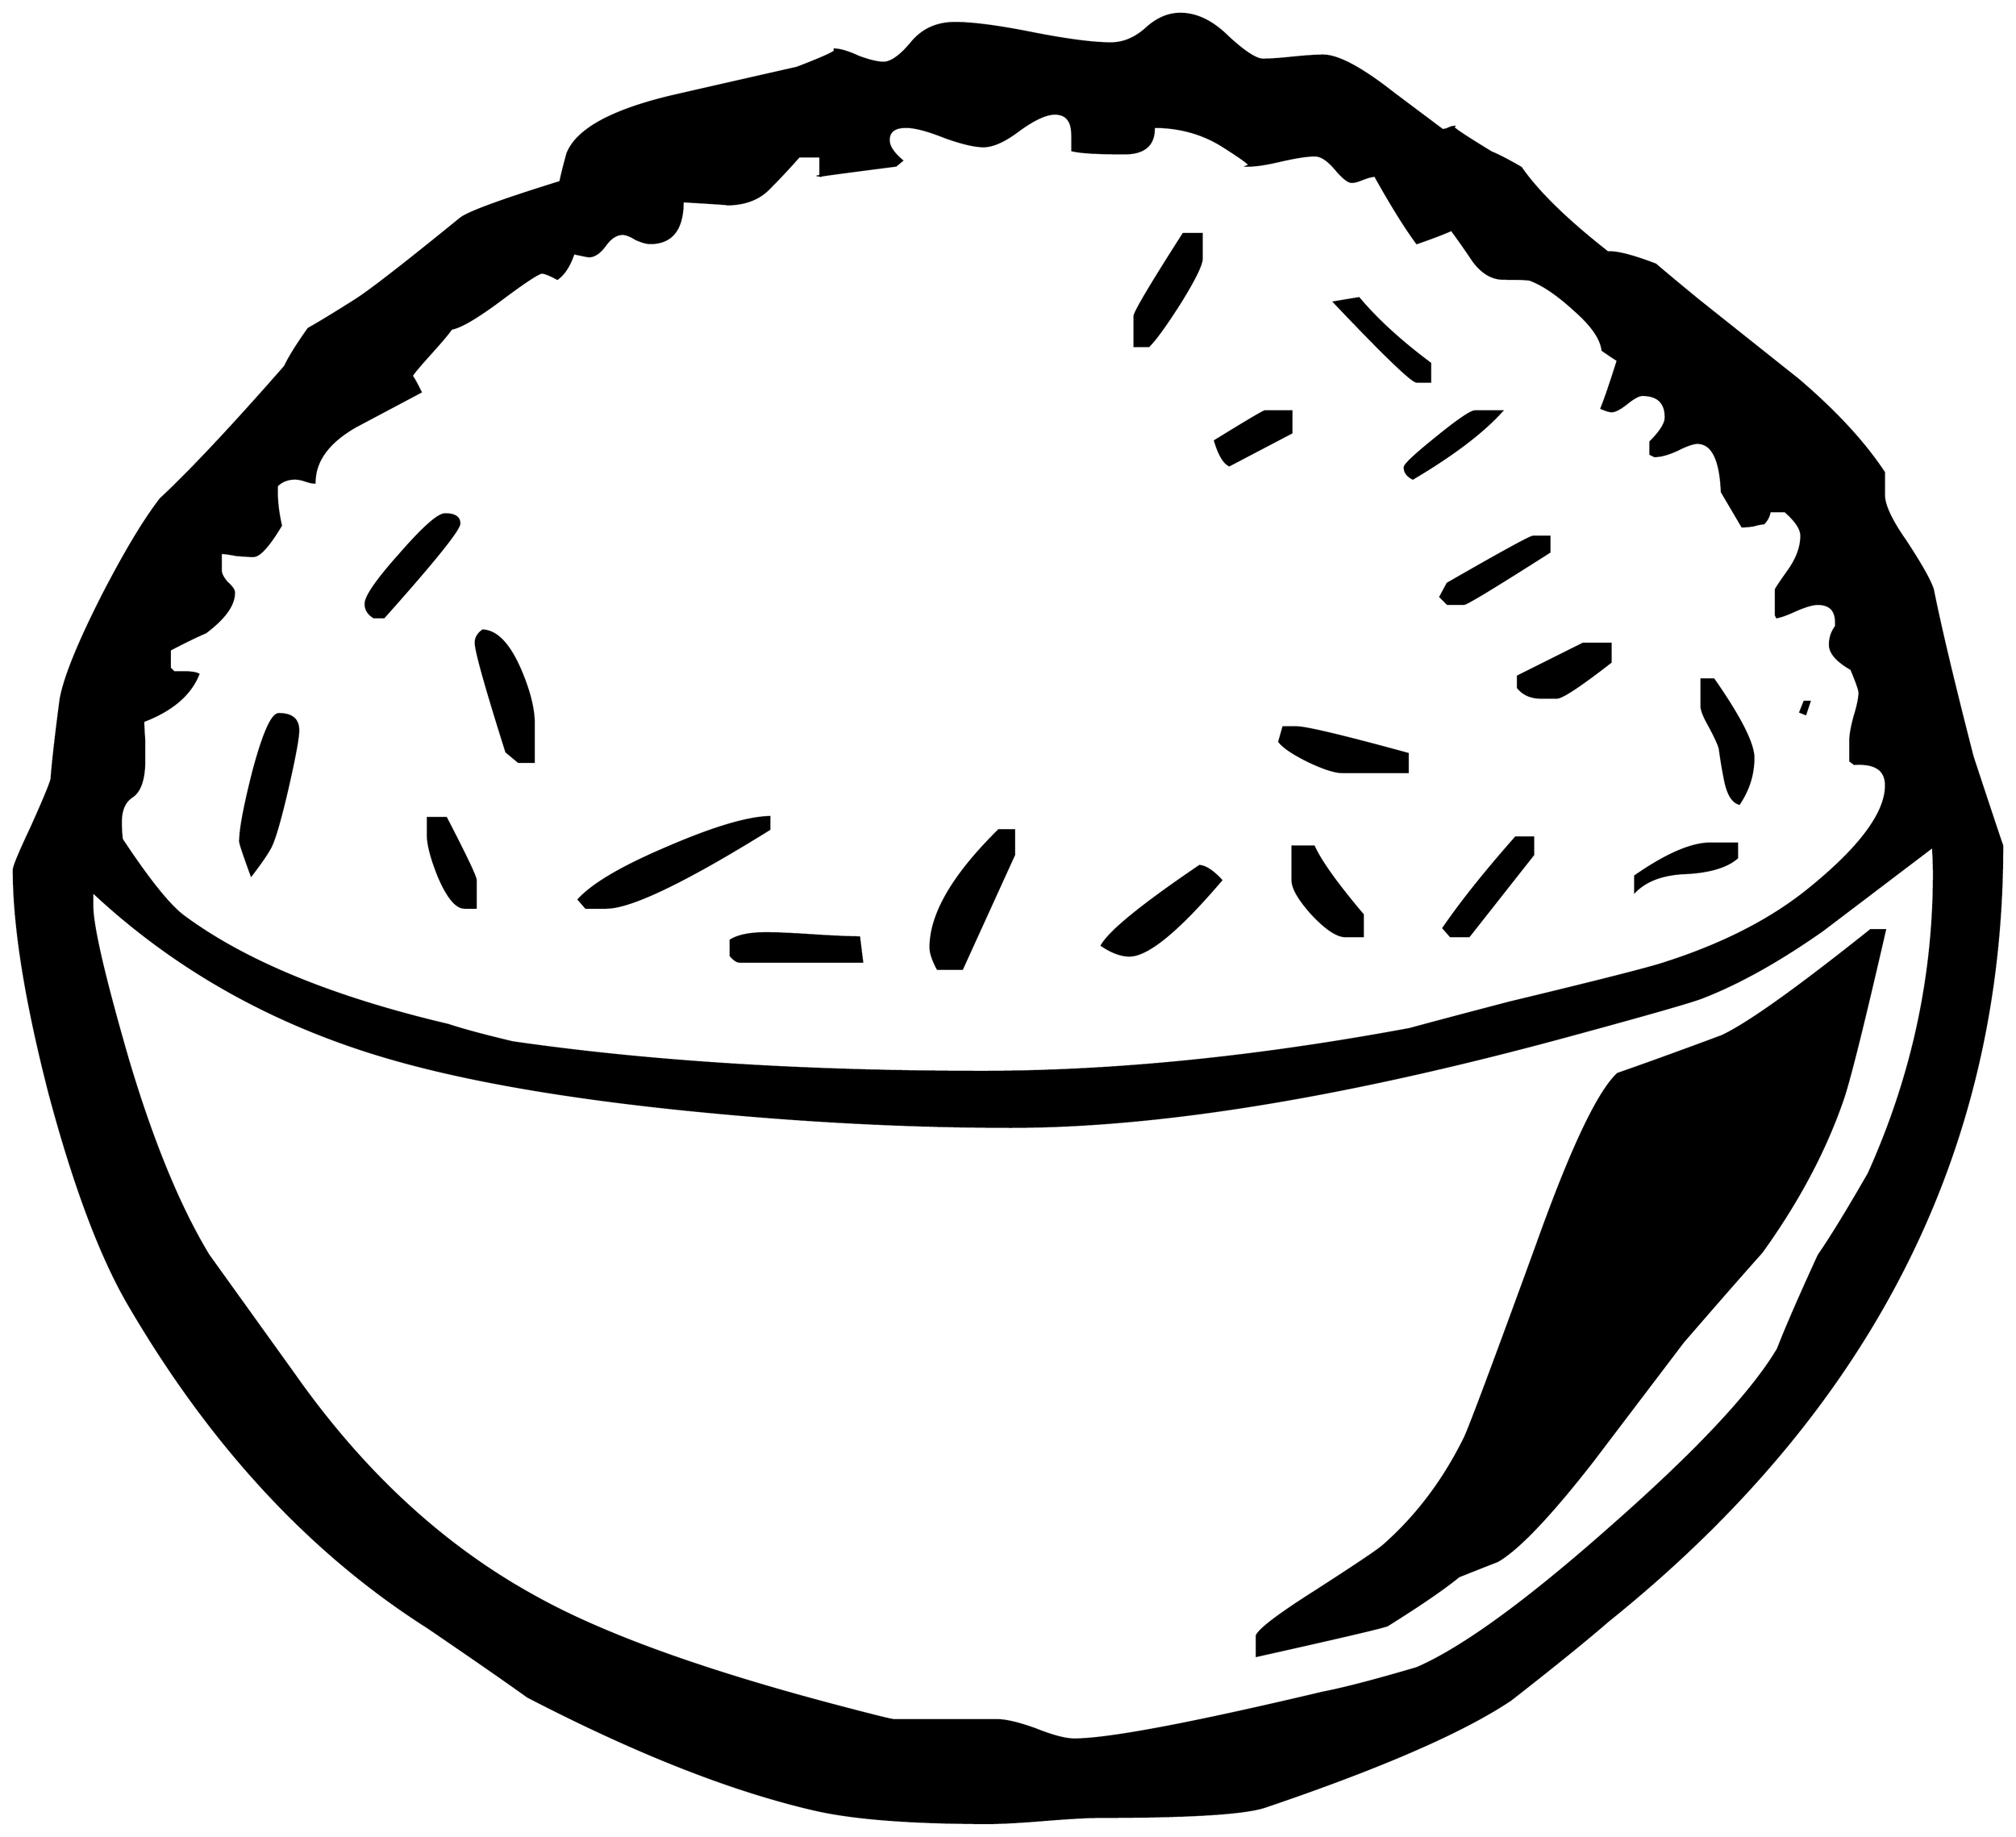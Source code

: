 


\begin{tikzpicture}[y=0.80pt, x=0.80pt, yscale=-1.0, xscale=1.0, inner sep=0pt, outer sep=0pt]
\begin{scope}[shift={(100.0,1639.0)},nonzero rule]
  \path[draw=.,fill=.,line width=1.600pt] (2032.0,-587.0) ..
    controls (2032.0,-287.0) and (1903.0,-33.333) ..
    (1645.0,174.0) .. controls (1624.333,192.0) and (1592.667,217.667)
    .. (1550.0,251.0) .. controls (1503.333,282.333) and
    (1423.0,317.333) .. (1309.0,356.0) .. controls (1289.0,362.667)
    and (1235.333,366.0) .. (1148.0,366.0) .. controls
    (1136.0,366.0) and (1117.667,367.0) .. (1093.0,369.0) ..
    controls (1068.333,371.0) and (1050.0,372.0) .. (1038.0,372.0)
    .. controls (962.667,372.0) and (906.0,367.667) .. (868.0,359.0)
    .. controls (786.667,340.333) and (692.667,303.333) .. (586.0,248.0)
    .. controls (564.667,232.667) and (532.0,210.0) .. (488.0,180.0)
    .. controls (372.667,106.667) and (274.667,0.667) .. (194.0,-138.0)
    .. controls (166.667,-185.333) and (141.0,-254.0) ..
    (117.0,-344.0) .. controls (93.667,-434.667) and (82.0,-507.667)
    .. (82.0,-563.0) .. controls (82.0,-566.333) and (87.667,-580.0)
    .. (99.0,-604.0) .. controls (111.0,-630.667) and
    (117.667,-646.667) .. (119.0,-652.0) .. controls (120.333,-669.333)
    and (123.333,-695.667) .. (128.0,-731.0) .. controls
    (132.0,-752.333) and (145.667,-786.0) .. (169.0,-832.0) ..
    controls (191.0,-874.667) and (210.0,-906.333) .. (226.0,-927.0)
    .. controls (255.333,-954.333) and (296.0,-997.667) ..
    (348.0,-1057.0) .. controls (352.0,-1065.667) and
    (359.667,-1078.0) .. (371.0,-1094.0) .. controls
    (381.667,-1100.0) and (397.0,-1109.333) .. (417.0,-1122.0) ..
    controls (431.667,-1131.333) and (466.0,-1158.0) ..
    (520.0,-1202.0) .. controls (527.333,-1208.0) and
    (560.0,-1220.0) .. (618.0,-1238.0) .. controls
    (619.333,-1244.667) and (621.667,-1254.0) .. (625.0,-1266.0) ..
    controls (634.333,-1289.333) and (668.333,-1308.0) ..
    (727.0,-1322.0) .. controls (767.667,-1331.333) and
    (808.667,-1340.667) .. (850.0,-1350.0) .. controls
    (881.333,-1362.0) and (893.333,-1368.0) .. (886.0,-1368.0) ..
    controls (892.0,-1368.0) and (900.0,-1365.667) ..
    (910.0,-1361.0) .. controls (920.667,-1357.0) and
    (929.0,-1355.0) .. (935.0,-1355.0) .. controls
    (942.333,-1355.0) and (951.333,-1361.333) .. (962.0,-1374.0) ..
    controls (972.667,-1387.333) and (987.0,-1394.0) ..
    (1005.0,-1394.0) .. controls (1022.333,-1394.0) and
    (1047.667,-1390.667) .. (1081.0,-1384.0) .. controls
    (1115.0,-1377.333) and (1140.667,-1374.0) .. (1158.0,-1374.0) ..
    controls (1170.0,-1374.0) and (1181.333,-1378.667) ..
    (1192.0,-1388.0) .. controls (1202.667,-1398.0) and
    (1214.0,-1403.0) .. (1226.0,-1403.0) .. controls
    (1242.0,-1403.0) and (1257.667,-1395.333) .. (1273.0,-1380.0) ..
    controls (1289.0,-1365.333) and (1300.333,-1358.0) ..
    (1307.0,-1358.0) .. controls (1313.667,-1358.0) and
    (1323.333,-1358.667) .. (1336.0,-1360.0) .. controls
    (1349.333,-1361.333) and (1359.333,-1362.0) .. (1366.0,-1362.0) ..
    controls (1380.667,-1362.0) and (1403.667,-1349.667) ..
    (1435.0,-1325.0) .. controls (1467.0,-1301.0) and
    (1483.0,-1289.0) .. (1483.0,-1289.0) .. controls
    (1484.333,-1289.0) and (1486.0,-1289.333) .. (1488.0,-1290.0) ..
    controls (1490.667,-1291.333) and (1492.667,-1292.0) ..
    (1494.0,-1292.0) .. controls (1491.333,-1292.0) and
    (1503.667,-1283.667) .. (1531.0,-1267.0) .. controls
    (1537.667,-1264.333) and (1547.333,-1259.333) .. (1560.0,-1252.0) ..
    controls (1576.667,-1228.0) and (1605.0,-1200.333) ..
    (1645.0,-1169.0) .. controls (1653.667,-1169.667) and
    (1669.333,-1165.667) .. (1692.0,-1157.0) .. controls
    (1701.333,-1149.0) and (1715.333,-1137.333) .. (1734.0,-1122.0) ..
    controls (1766.667,-1096.0) and (1799.333,-1070.0) ..
    (1832.0,-1044.0) .. controls (1868.667,-1012.667) and
    (1896.667,-982.333) .. (1916.0,-953.0) .. controls
    (1916.0,-953.0) and (1916.0,-945.667) .. (1916.0,-931.0) ..
    controls (1916.0,-921.0) and (1923.0,-906.0) ..
    (1937.0,-886.0) .. controls (1952.333,-862.667) and
    (1961.333,-846.667) .. (1964.0,-838.0) .. controls
    (1971.333,-801.333) and (1984.333,-746.667) .. (2003.0,-674.0) ..
    controls (2022.333,-615.333) and (2032.0,-586.333) ..
    (2032.0,-587.0) -- cycle(1918.0,-646.0) .. controls
    (1918.0,-661.333) and (1907.667,-668.333) .. (1887.0,-667.0) --
    (1883.0,-670.0) -- (1883.0,-690.0) .. controls
    (1883.0,-695.333) and (1884.333,-703.0) .. (1887.0,-713.0) ..
    controls (1890.333,-723.667) and (1892.0,-731.667) ..
    (1892.0,-737.0) .. controls (1892.0,-739.667) and
    (1889.333,-747.333) .. (1884.0,-760.0) .. controls
    (1870.0,-768.0) and (1863.0,-776.0) .. (1863.0,-784.0) ..
    controls (1863.0,-790.667) and (1865.0,-796.667) ..
    (1869.0,-802.0) -- (1869.0,-806.0) .. controls
    (1869.0,-818.0) and (1863.0,-824.0) .. (1851.0,-824.0) ..
    controls (1846.333,-824.0) and (1839.333,-822.0) ..
    (1830.0,-818.0) .. controls (1821.333,-814.0) and
    (1815.0,-811.667) .. (1811.0,-811.0) -- (1810.0,-813.0) --
    (1810.0,-838.0) .. controls (1810.0,-838.667) and
    (1814.0,-844.667) .. (1822.0,-856.0) .. controls
    (1830.667,-868.0) and (1835.0,-879.667) .. (1835.0,-891.0) ..
    controls (1835.0,-897.667) and (1829.667,-905.667) ..
    (1819.0,-915.0) -- (1804.0,-915.0) .. controls
    (1803.333,-910.333) and (1801.333,-906.333) .. (1798.0,-903.0) ..
    controls (1796.0,-903.0) and (1792.667,-902.333) ..
    (1788.0,-901.0) .. controls (1783.333,-900.333) and
    (1779.667,-900.0) .. (1777.0,-900.0) .. controls
    (1777.0,-900.0) and (1770.333,-911.333) .. (1757.0,-934.0) ..
    controls (1755.667,-966.0) and (1747.667,-982.0) ..
    (1733.0,-982.0) .. controls (1729.0,-982.0) and
    (1722.333,-979.667) .. (1713.0,-975.0) .. controls
    (1704.333,-971.0) and (1697.0,-969.0) .. (1691.0,-969.0) --
    (1687.0,-971.0) -- (1687.0,-983.0) .. controls
    (1697.0,-993.0) and (1702.0,-1001.0) .. (1702.0,-1007.0) ..
    controls (1702.0,-1021.667) and (1694.333,-1029.0) ..
    (1679.0,-1029.0) .. controls (1675.667,-1029.0) and
    (1670.667,-1026.333) .. (1664.0,-1021.0) .. controls
    (1657.333,-1015.667) and (1652.333,-1013.0) .. (1649.0,-1013.0) ..
    controls (1647.0,-1013.0) and (1643.667,-1014.0) ..
    (1639.0,-1016.0) .. controls (1643.0,-1026.0) and
    (1648.333,-1041.667) .. (1655.0,-1063.0) .. controls
    (1651.667,-1065.0) and (1646.667,-1068.333) .. (1640.0,-1073.0) ..
    controls (1638.667,-1084.333) and (1629.667,-1097.333) ..
    (1613.0,-1112.0) .. controls (1596.333,-1127.333) and
    (1581.667,-1137.333) .. (1569.0,-1142.0) .. controls
    (1567.0,-1142.667) and (1558.333,-1143.0) .. (1543.0,-1143.0) ..
    controls (1531.667,-1143.0) and (1521.667,-1149.0) ..
    (1513.0,-1161.0) .. controls (1506.333,-1171.0) and
    (1499.333,-1181.0) .. (1492.0,-1191.0) .. controls
    (1484.667,-1187.667) and (1473.333,-1183.333) .. (1458.0,-1178.0) ..
    controls (1446.667,-1193.333) and (1433.0,-1215.333) ..
    (1417.0,-1244.0) .. controls (1414.333,-1244.0) and
    (1410.333,-1243.0) .. (1405.0,-1241.0) .. controls
    (1400.333,-1239.0) and (1396.667,-1238.0) .. (1394.0,-1238.0) ..
    controls (1390.667,-1238.0) and (1385.333,-1242.333) ..
    (1378.0,-1251.0) .. controls (1370.667,-1259.667) and
    (1364.0,-1264.0) .. (1358.0,-1264.0) .. controls
    (1350.667,-1264.0) and (1339.667,-1262.333) .. (1325.0,-1259.0) ..
    controls (1311.0,-1255.667) and (1300.333,-1254.0) ..
    (1293.0,-1254.0) .. controls (1296.333,-1254.0) and
    (1288.0,-1260.333) .. (1268.0,-1273.0) .. controls
    (1248.0,-1285.667) and (1225.333,-1292.0) .. (1200.0,-1292.0) ..
    controls (1200.667,-1274.667) and (1191.0,-1266.0) ..
    (1171.0,-1266.0) .. controls (1145.0,-1266.0) and
    (1128.0,-1267.0) .. (1120.0,-1269.0) -- (1120.0,-1284.0) ..
    controls (1120.0,-1298.0) and (1114.333,-1305.0) ..
    (1103.0,-1305.0) .. controls (1094.333,-1305.0) and
    (1082.667,-1299.667) .. (1068.0,-1289.0) .. controls
    (1054.0,-1278.333) and (1042.333,-1273.0) .. (1033.0,-1273.0) ..
    controls (1024.333,-1273.0) and (1011.667,-1276.0) ..
    (995.0,-1282.0) .. controls (978.333,-1288.667) and
    (965.667,-1292.0) .. (957.0,-1292.0) .. controls
    (945.667,-1292.0) and (940.0,-1287.667) .. (940.0,-1279.0) ..
    controls (940.0,-1273.0) and (944.333,-1266.333) ..
    (953.0,-1259.0) -- (947.0,-1254.0) .. controls
    (895.0,-1247.333) and (870.333,-1244.0) .. (873.0,-1244.0) --
    (873.0,-1263.0) -- (852.0,-1263.0) .. controls
    (842.0,-1251.667) and (832.0,-1241.0) .. (822.0,-1231.0) ..
    controls (812.0,-1221.0) and (798.333,-1216.0) ..
    (781.0,-1216.0) .. controls (786.333,-1216.0) and
    (772.0,-1217.0) .. (738.0,-1219.0) .. controls
    (738.0,-1191.667) and (727.333,-1178.0) .. (706.0,-1178.0) ..
    controls (702.667,-1178.0) and (698.0,-1179.333) ..
    (692.0,-1182.0) .. controls (686.667,-1185.333) and
    (682.333,-1187.0) .. (679.0,-1187.0) .. controls
    (673.0,-1187.0) and (667.333,-1183.333) .. (662.0,-1176.0) ..
    controls (656.667,-1168.667) and (651.333,-1165.0) ..
    (646.0,-1165.0) .. controls (645.333,-1165.0) and
    (640.333,-1166.0) .. (631.0,-1168.0) .. controls
    (627.0,-1156.0) and (621.667,-1147.667) .. (615.0,-1143.0) ..
    controls (607.667,-1147.0) and (602.667,-1149.0) ..
    (600.0,-1149.0) .. controls (596.667,-1149.0) and
    (583.0,-1140.0) .. (559.0,-1122.0) .. controls
    (535.667,-1104.667) and (519.667,-1095.333) .. (511.0,-1094.0) ..
    controls (509.0,-1090.667) and (502.0,-1082.333) ..
    (490.0,-1069.0) .. controls (478.0,-1055.667) and
    (472.0,-1048.333) .. (472.0,-1047.0) .. controls
    (472.0,-1049.0) and (475.0,-1044.0) .. (481.0,-1032.0) ..
    controls (459.667,-1020.667) and (438.333,-1009.333) ..
    (417.0,-998.0) .. controls (390.333,-982.667) and (377.0,-964.333)
    .. (377.0,-943.0) .. controls (375.0,-943.0) and
    (372.0,-943.667) .. (368.0,-945.0) .. controls (364.0,-946.333)
    and (360.667,-947.0) .. (358.0,-947.0) .. controls
    (350.667,-947.0) and (344.667,-944.667) .. (340.0,-940.0) --
    (340.0,-933.0) .. controls (340.0,-923.667) and (341.333,-913.0)
    .. (344.0,-901.0) .. controls (332.0,-881.0) and
    (323.0,-871.0) .. (317.0,-871.0) .. controls (313.0,-871.0)
    and (307.333,-871.333) .. (300.0,-872.0) .. controls
    (293.333,-873.333) and (288.333,-874.0) .. (285.0,-874.0) --
    (285.0,-857.0) .. controls (285.0,-853.667) and (287.0,-849.667)
    .. (291.0,-845.0) .. controls (295.667,-841.0) and
    (298.0,-837.667) .. (298.0,-835.0) .. controls (298.0,-823.0)
    and (288.667,-810.0) .. (270.0,-796.0) .. controls
    (262.0,-792.667) and (250.333,-787.0) .. (235.0,-779.0) --
    (235.0,-761.0) -- (239.0,-757.0) -- (249.0,-757.0) ..
    controls (255.667,-757.0) and (260.333,-756.333) .. (263.0,-755.0)
    .. controls (255.0,-735.0) and (237.0,-719.667) ..
    (209.0,-709.0) .. controls (209.0,-705.0) and (209.333,-698.667)
    .. (210.0,-690.0) .. controls (210.0,-682.0) and
    (210.0,-675.667) .. (210.0,-671.0) .. controls (210.0,-652.333)
    and (206.0,-640.333) .. (198.0,-635.0) .. controls
    (190.667,-630.333) and (187.0,-622.0) .. (187.0,-610.0) ..
    controls (187.0,-604.0) and (187.333,-598.333) .. (188.0,-593.0)
    .. controls (214.0,-553.667) and (234.0,-528.667) ..
    (248.0,-518.0) .. controls (308.0,-473.333) and (394.667,-437.667)
    .. (508.0,-411.0) .. controls (522.0,-406.333) and
    (543.0,-400.667) .. (571.0,-394.0) .. controls (704.333,-374.667)
    and (858.0,-365.0) .. (1032.0,-365.0) .. controls
    (1160.667,-365.0) and (1300.333,-379.0) .. (1451.0,-407.0) ..
    controls (1473.0,-413.0) and (1505.667,-421.667) ..
    (1549.0,-433.0) .. controls (1637.667,-454.333) and
    (1688.667,-467.333) .. (1702.0,-472.0) .. controls
    (1758.0,-490.0) and (1804.333,-513.667) .. (1841.0,-543.0) ..
    controls (1892.333,-584.333) and (1918.0,-618.667) ..
    (1918.0,-646.0) -- cycle(1965.0,-559.0) .. controls
    (1965.0,-567.667) and (1964.667,-576.667) .. (1964.0,-586.0) ..
    controls (1928.0,-558.667) and (1892.0,-531.333) ..
    (1856.0,-504.0) .. controls (1813.333,-474.0) and
    (1774.0,-452.0) .. (1738.0,-438.0) .. controls
    (1728.0,-434.0) and (1685.0,-421.667) .. (1609.0,-401.0) ..
    controls (1389.0,-341.0) and (1206.0,-311.0) ..
    (1060.0,-311.0) .. controls (957.333,-311.0) and
    (850.333,-316.667) .. (739.0,-328.0) .. controls (609.0,-341.333)
    and (505.667,-360.333) .. (429.0,-385.0) .. controls
    (325.0,-418.333) and (235.0,-470.667) .. (159.0,-542.0) --
    (159.0,-528.0) .. controls (159.0,-508.0) and (170.667,-457.667)
    .. (194.0,-377.0) .. controls (218.0,-296.333) and
    (244.333,-232.333) .. (273.0,-185.0) .. controls (291.667,-159.0)
    and (319.667,-120.0) .. (357.0,-68.0) .. controls (425.0,28.667)
    and (504.333,101.667) .. (595.0,151.0) .. controls (662.333,188.333)
    and (764.0,224.667) .. (900.0,260.0) .. controls (928.0,267.333)
    and (943.0,271.0) .. (945.0,271.0) -- (1046.0,271.0) ..
    controls (1054.667,271.0) and (1067.333,274.0) .. (1084.0,280.0)
    .. controls (1100.667,286.667) and (1113.333,290.0) ..
    (1122.0,290.0) .. controls (1155.333,290.0) and (1236.667,274.667)
    .. (1366.0,244.0) .. controls (1386.667,240.0) and
    (1417.333,232.0) .. (1458.0,220.0) .. controls (1502.667,200.667)
    and (1566.333,154.333) .. (1649.0,81.0) .. controls (1732.333,7.667)
    and (1786.667,-50.333) .. (1812.0,-93.0) .. controls
    (1820.0,-113.667) and (1833.333,-144.333) .. (1852.0,-185.0) ..
    controls (1864.0,-202.333) and (1880.333,-229.0) ..
    (1901.0,-265.0) .. controls (1943.667,-359.667) and
    (1965.0,-457.667) .. (1965.0,-559.0) -- cycle(1843.0,-728.0)
    -- (1839.0,-716.0) -- (1834.0,-718.0) -- (1838.0,-728.0) --
    (1843.0,-728.0) -- cycle(1471.0,-1042.0) -- (1458.0,-1042.0)
    .. controls (1453.333,-1042.0) and (1426.333,-1068.0) ..
    (1377.0,-1120.0) -- (1401.0,-1124.0) .. controls
    (1419.0,-1102.667) and (1442.333,-1081.333) .. (1471.0,-1060.0) --
    (1471.0,-1042.0) -- cycle(1541.0,-1013.0) .. controls
    (1522.333,-992.333) and (1493.333,-970.333) .. (1454.0,-947.0) ..
    controls (1448.667,-949.667) and (1446.0,-953.333) ..
    (1446.0,-958.0) .. controls (1446.0,-960.667) and
    (1456.333,-970.333) .. (1477.0,-987.0) .. controls
    (1498.333,-1004.333) and (1511.0,-1013.0) .. (1515.0,-1013.0) --
    (1541.0,-1013.0) -- cycle(1788.0,-673.0) .. controls
    (1788.0,-657.0) and (1783.333,-642.0) .. (1774.0,-628.0) ..
    controls (1767.333,-630.0) and (1762.667,-638.0) ..
    (1760.0,-652.0) .. controls (1758.0,-662.0) and
    (1756.333,-672.0) .. (1755.0,-682.0) .. controls
    (1754.333,-685.333) and (1751.0,-692.667) .. (1745.0,-704.0) ..
    controls (1739.667,-713.333) and (1737.0,-720.0) ..
    (1737.0,-724.0) -- (1737.0,-750.0) -- (1749.0,-750.0) ..
    controls (1775.0,-712.667) and (1788.0,-687.0) ..
    (1788.0,-673.0) -- cycle(1588.0,-875.0) .. controls
    (1534.667,-841.0) and (1506.667,-824.0) .. (1504.0,-824.0) --
    (1488.0,-824.0) -- (1481.0,-831.0) -- (1488.0,-844.0) ..
    controls (1541.333,-874.667) and (1569.333,-890.0) ..
    (1572.0,-890.0) -- (1588.0,-890.0) -- (1588.0,-875.0) --
    cycle(1648.0,-767.0) .. controls (1618.0,-743.667) and
    (1600.333,-732.0) .. (1595.0,-732.0) -- (1580.0,-732.0) ..
    controls (1570.0,-732.0) and (1562.333,-735.333) ..
    (1557.0,-742.0) -- (1557.0,-753.0) -- (1621.0,-785.0) --
    (1648.0,-785.0) -- (1648.0,-767.0) -- cycle(1247.0,-1163.0)
    .. controls (1247.0,-1157.0) and (1240.0,-1142.667) ..
    (1226.0,-1120.0) .. controls (1212.0,-1098.0) and
    (1201.667,-1083.667) .. (1195.0,-1077.0) -- (1181.0,-1077.0) --
    (1181.0,-1106.0) .. controls (1181.0,-1110.0) and
    (1197.0,-1137.0) .. (1229.0,-1187.0) -- (1247.0,-1187.0) --
    (1247.0,-1163.0) -- cycle(1772.0,-575.0) .. controls
    (1762.0,-566.333) and (1745.667,-561.333) .. (1723.0,-560.0) ..
    controls (1700.333,-559.333) and (1683.333,-553.333) ..
    (1672.0,-542.0) -- (1672.0,-557.0) .. controls
    (1702.667,-578.333) and (1727.333,-589.0) .. (1746.0,-589.0) --
    (1772.0,-589.0) -- (1772.0,-575.0) -- cycle(1335.0,-992.0)
    -- (1274.0,-960.0) .. controls (1268.667,-962.667) and
    (1264.0,-970.667) .. (1260.0,-984.0) .. controls
    (1291.333,-1003.333) and (1307.667,-1013.0) .. (1309.0,-1013.0) --
    (1335.0,-1013.0) -- (1335.0,-992.0) -- cycle(1572.0,-578.0)
    -- (1509.0,-498.0) -- (1491.0,-498.0) -- (1484.0,-506.0) ..
    controls (1501.333,-531.333) and (1525.0,-561.0) ..
    (1555.0,-595.0) -- (1572.0,-595.0) -- (1572.0,-578.0) --
    cycle(1449.0,-659.0) -- (1385.0,-659.0) .. controls
    (1377.667,-659.0) and (1366.333,-662.667) .. (1351.0,-670.0) ..
    controls (1336.333,-677.333) and (1327.0,-683.667) ..
    (1323.0,-689.0) -- (1327.0,-703.0) -- (1340.0,-703.0) ..
    controls (1349.333,-703.0) and (1385.667,-694.333) ..
    (1449.0,-677.0) -- (1449.0,-659.0) -- cycle(1405.0,-498.0)
    -- (1388.0,-498.0) .. controls (1380.0,-498.0) and
    (1369.333,-505.0) .. (1356.0,-519.0) .. controls
    (1342.667,-533.667) and (1336.0,-545.0) .. (1336.0,-553.0) --
    (1336.0,-586.0) -- (1357.0,-586.0) .. controls
    (1363.667,-571.333) and (1379.667,-549.0) .. (1405.0,-519.0) --
    (1405.0,-498.0) -- cycle(1917.0,-504.0) .. controls
    (1896.333,-414.0) and (1882.667,-359.0) .. (1876.0,-339.0) ..
    controls (1858.667,-288.333) and (1832.0,-238.0) ..
    (1796.0,-188.0) .. controls (1778.667,-168.667) and
    (1753.0,-139.333) .. (1719.0,-100.0) .. controls
    (1689.667,-61.333) and (1660.333,-22.667) .. (1631.0,16.0) ..
    controls (1589.0,70.0) and (1557.667,103.0) .. (1537.0,115.0)
    .. controls (1528.333,118.333) and (1515.667,123.333) ..
    (1499.0,130.0) .. controls (1484.333,142.0) and (1461.0,158.0)
    .. (1429.0,178.0) .. controls (1424.333,180.0) and
    (1381.667,190.0) .. (1301.0,208.0) -- (1301.0,188.0) ..
    controls (1304.333,181.333) and (1323.333,167.0) .. (1358.0,145.0)
    .. controls (1397.333,119.667) and (1419.667,104.667) ..
    (1425.0,100.0) .. controls (1457.667,71.333) and (1484.333,36.0)
    .. (1505.0,-6.0) .. controls (1510.333,-17.333) and
    (1534.0,-80.667) .. (1576.0,-196.0) .. controls
    (1609.333,-289.333) and (1635.667,-345.0) .. (1655.0,-363.0) ..
    controls (1683.667,-373.0) and (1717.667,-385.333) ..
    (1757.0,-400.0) .. controls (1781.667,-411.333) and
    (1830.333,-446.0) .. (1903.0,-504.0) -- (1917.0,-504.0) --
    cycle(1266.0,-553.0) .. controls (1224.0,-503.667) and
    (1194.0,-479.0) .. (1176.0,-479.0) .. controls
    (1168.0,-479.0) and (1159.0,-482.333) .. (1149.0,-489.0) ..
    controls (1157.0,-503.0) and (1189.0,-529.0) ..
    (1245.0,-567.0) .. controls (1251.0,-566.333) and
    (1258.0,-561.667) .. (1266.0,-553.0) -- cycle(1063.0,-578.0)
    -- (1012.0,-466.0) -- (988.0,-466.0) .. controls
    (983.333,-474.667) and (981.0,-481.667) .. (981.0,-487.0) ..
    controls (981.0,-519.667) and (1003.333,-558.0) ..
    (1048.0,-602.0) -- (1063.0,-602.0) -- (1063.0,-578.0) --
    cycle(914.0,-473.0) -- (794.0,-473.0) .. controls
    (791.333,-473.0) and (788.333,-475.0) .. (785.0,-479.0) --
    (785.0,-494.0) .. controls (792.333,-498.667) and (804.0,-501.0)
    .. (820.0,-501.0) .. controls (830.0,-501.0) and
    (845.0,-500.333) .. (865.0,-499.0) .. controls (885.667,-497.667)
    and (901.0,-497.0) .. (911.0,-497.0) .. controls
    (911.667,-491.667) and (912.667,-483.667) .. (914.0,-473.0) --
    cycle(519.0,-903.0) .. controls (519.0,-897.0) and
    (494.333,-866.333) .. (445.0,-811.0) -- (435.0,-811.0) ..
    controls (429.667,-814.333) and (427.0,-818.667) .. (427.0,-824.0)
    .. controls (427.0,-831.333) and (438.333,-847.667) ..
    (461.0,-873.0) .. controls (483.667,-899.0) and (498.333,-912.0)
    .. (505.0,-912.0) .. controls (514.333,-912.0) and
    (519.0,-909.0) .. (519.0,-903.0) -- cycle(823.0,-603.0) ..
    controls (740.333,-551.667) and (687.0,-526.0) .. (663.0,-526.0)
    -- (643.0,-526.0) -- (636.0,-534.0) .. controls
    (650.0,-549.333) and (679.0,-566.333) .. (723.0,-585.0) ..
    controls (767.667,-604.333) and (801.0,-614.333) .. (823.0,-615.0)
    -- (823.0,-603.0) -- cycle(592.0,-669.0) -- (577.0,-669.0)
    -- (565.0,-679.0) .. controls (545.0,-742.333) and
    (535.0,-778.0) .. (535.0,-786.0) .. controls (535.0,-790.667)
    and (537.333,-794.667) .. (542.0,-798.0) .. controls
    (555.333,-797.333) and (567.333,-785.0) .. (578.0,-761.0) ..
    controls (587.333,-739.667) and (592.0,-721.333) .. (592.0,-706.0)
    -- (592.0,-669.0) -- cycle(535.0,-526.0) -- (524.0,-526.0)
    .. controls (516.0,-526.0) and (507.667,-536.0) ..
    (499.0,-556.0) .. controls (491.667,-574.0) and (488.0,-588.0)
    .. (488.0,-598.0) -- (488.0,-614.0) -- (506.0,-614.0) ..
    controls (525.333,-576.667) and (535.0,-556.333) .. (535.0,-553.0)
    -- (535.0,-526.0) -- cycle(361.0,-700.0) .. controls
    (361.0,-692.667) and (357.333,-673.0) .. (350.0,-641.0) ..
    controls (342.667,-609.667) and (337.0,-590.667) .. (333.0,-584.0)
    .. controls (329.667,-578.0) and (323.667,-569.333) ..
    (315.0,-558.0) .. controls (307.667,-578.0) and (304.0,-589.0)
    .. (304.0,-591.0) .. controls (304.0,-603.0) and
    (308.333,-626.0) .. (317.0,-660.0) .. controls (327.0,-697.333)
    and (335.333,-716.0) .. (342.0,-716.0) .. controls
    (354.667,-716.0) and (361.0,-710.667) .. (361.0,-700.0) --
    cycle;
\end{scope}

\end{tikzpicture}

